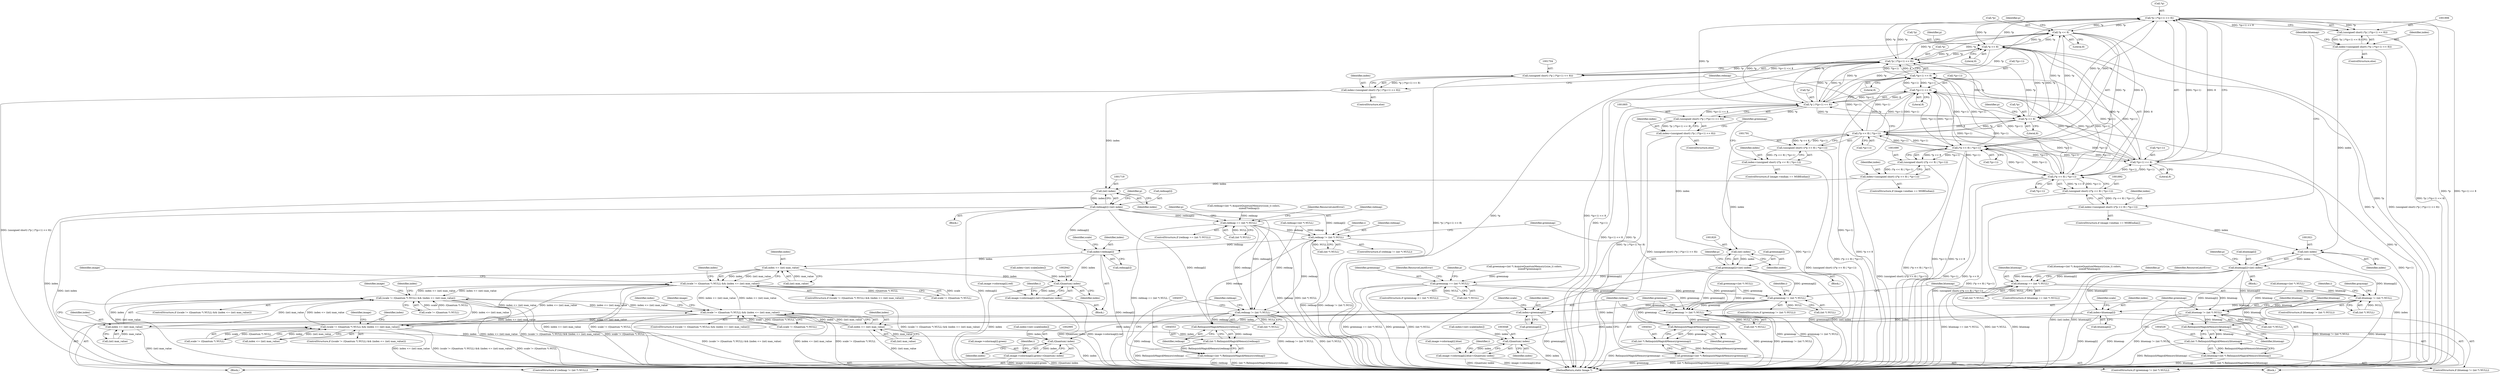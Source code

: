 digraph "0_ImageMagick_f6e9d0d9955e85bdd7540b251cd50d598dacc5e6_8@pointer" {
"1001907" [label="(Call,*p | (*(p+1) << 8))"];
"1001692" [label="(Call,*p << 8)"];
"1001894" [label="(Call,*p << 8)"];
"1001705" [label="(Call,*p | (*(p+1) << 8))"];
"1001793" [label="(Call,*p << 8)"];
"1001907" [label="(Call,*p | (*(p+1) << 8))"];
"1001806" [label="(Call,*p | (*(p+1) << 8))"];
"1001809" [label="(Call,*(p+1) << 8)"];
"1001691" [label="(Call,(*p << 8) | *(p+1))"];
"1001910" [label="(Call,*(p+1) << 8)"];
"1001708" [label="(Call,*(p+1) << 8)"];
"1001792" [label="(Call,(*p << 8) | *(p+1))"];
"1001893" [label="(Call,(*p << 8) | *(p+1))"];
"1001689" [label="(Call,(unsigned short) ((*p << 8) | *(p+1)))"];
"1001687" [label="(Call,index=(unsigned short) ((*p << 8) | *(p+1)))"];
"1001718" [label="(Call,(int) index)"];
"1001714" [label="(Call,redmap[i]=(int) index)"];
"1001658" [label="(Call,redmap == (int *) NULL)"];
"1002892" [label="(Call,redmap != (int *) NULL)"];
"1002909" [label="(Call,index=redmap[i])"];
"1002921" [label="(Call,index <= (int) max_value)"];
"1002915" [label="(Call,(scale != (Quantum *) NULL) && (index <= (int) max_value))"];
"1002968" [label="(Call,(scale != (Quantum *) NULL) && (index <= (int) max_value))"];
"1003021" [label="(Call,(scale != (Quantum *) NULL) && (index <= (int) max_value))"];
"1003074" [label="(Call,(scale != (Quantum *) NULL) && (index <= (int) max_value))"];
"1002941" [label="(Call,(Quantum) index)"];
"1002933" [label="(Call,image->colormap[i].red=(Quantum) index)"];
"1004545" [label="(Call,redmap != (int *) NULL)"];
"1004554" [label="(Call,RelinquishMagickMemory(redmap))"];
"1004552" [label="(Call,(int *) RelinquishMagickMemory(redmap))"];
"1004550" [label="(Call,redmap=(int *) RelinquishMagickMemory(redmap))"];
"1001703" [label="(Call,(unsigned short) (*p | (*(p+1) << 8)))"];
"1001701" [label="(Call,index=(unsigned short) (*p | (*(p+1) << 8)))"];
"1001790" [label="(Call,(unsigned short) ((*p << 8) | *(p+1)))"];
"1001788" [label="(Call,index=(unsigned short) ((*p << 8) | *(p+1)))"];
"1001819" [label="(Call,(int) index)"];
"1001815" [label="(Call,greenmap[i]=(int) index)"];
"1001759" [label="(Call,greenmap == (int *) NULL)"];
"1002945" [label="(Call,greenmap != (int *) NULL)"];
"1002962" [label="(Call,index=greenmap[i])"];
"1002974" [label="(Call,index <= (int) max_value)"];
"1002994" [label="(Call,(Quantum) index)"];
"1002986" [label="(Call,image->colormap[i].green=(Quantum) index)"];
"1004533" [label="(Call,greenmap != (int *) NULL)"];
"1004542" [label="(Call,RelinquishMagickMemory(greenmap))"];
"1004540" [label="(Call,(int *) RelinquishMagickMemory(greenmap))"];
"1004538" [label="(Call,greenmap=(int *) RelinquishMagickMemory(greenmap))"];
"1001804" [label="(Call,(unsigned short) (*p | (*(p+1) << 8)))"];
"1001802" [label="(Call,index=(unsigned short) (*p | (*(p+1) << 8)))"];
"1001891" [label="(Call,(unsigned short) ((*p << 8) | *(p+1)))"];
"1001889" [label="(Call,index=(unsigned short) ((*p << 8) | *(p+1)))"];
"1001920" [label="(Call,(int) index)"];
"1001916" [label="(Call,bluemap[i]=(int) index)"];
"1001860" [label="(Call,bluemap == (int *) NULL)"];
"1002998" [label="(Call,bluemap != (int *) NULL)"];
"1003015" [label="(Call,index=bluemap[i])"];
"1003027" [label="(Call,index <= (int) max_value)"];
"1003047" [label="(Call,(Quantum) index)"];
"1003039" [label="(Call,image->colormap[i].blue=(Quantum) index)"];
"1004521" [label="(Call,bluemap != (int *) NULL)"];
"1004530" [label="(Call,RelinquishMagickMemory(bluemap))"];
"1004528" [label="(Call,(int *) RelinquishMagickMemory(bluemap))"];
"1004526" [label="(Call,bluemap=(int *) RelinquishMagickMemory(bluemap))"];
"1001905" [label="(Call,(unsigned short) (*p | (*(p+1) << 8)))"];
"1001903" [label="(Call,index=(unsigned short) (*p | (*(p+1) << 8)))"];
"1004538" [label="(Call,greenmap=(int *) RelinquishMagickMemory(greenmap))"];
"1001667" [label="(Identifier,p)"];
"1001821" [label="(Identifier,index)"];
"1004532" [label="(ControlStructure,if (greenmap != (int *) NULL))"];
"1001866" [label="(Identifier,ResourceLimitError)"];
"1003029" [label="(Call,(int) max_value)"];
"1001916" [label="(Call,bluemap[i]=(int) index)"];
"1002923" [label="(Call,(int) max_value)"];
"1001702" [label="(Identifier,index)"];
"1000373" [label="(Call,redmap=(int *) NULL)"];
"1001902" [label="(ControlStructure,else)"];
"1001700" [label="(ControlStructure,else)"];
"1003039" [label="(Call,image->colormap[i].blue=(Quantum) index)"];
"1001891" [label="(Call,(unsigned short) ((*p << 8) | *(p+1)))"];
"1002927" [label="(Identifier,index)"];
"1003020" [label="(ControlStructure,if ((scale != (Quantum *) NULL) && (index <= (int) max_value)))"];
"1004550" [label="(Call,redmap=(int *) RelinquishMagickMemory(redmap))"];
"1003096" [label="(Identifier,image)"];
"1004551" [label="(Identifier,redmap)"];
"1001691" [label="(Call,(*p << 8) | *(p+1))"];
"1001802" [label="(Call,index=(unsigned short) (*p | (*(p+1) << 8)))"];
"1001781" [label="(Block,)"];
"1002910" [label="(Identifier,index)"];
"1003074" [label="(Call,(scale != (Quantum *) NULL) && (index <= (int) max_value))"];
"1001692" [label="(Call,*p << 8)"];
"1001657" [label="(ControlStructure,if (redmap == (int *) NULL))"];
"1002946" [label="(Identifier,greenmap)"];
"1001823" [label="(Identifier,p)"];
"1001922" [label="(Identifier,index)"];
"1001893" [label="(Call,(*p << 8) | *(p+1))"];
"1002916" [label="(Call,scale != (Quantum *) NULL)"];
"1003075" [label="(Call,scale != (Quantum *) NULL)"];
"1003005" [label="(Identifier,i)"];
"1002892" [label="(Call,redmap != (int *) NULL)"];
"1001904" [label="(Identifier,index)"];
"1002961" [label="(Block,)"];
"1001804" [label="(Call,(unsigned short) (*p | (*(p+1) << 8)))"];
"1001759" [label="(Call,greenmap == (int *) NULL)"];
"1004533" [label="(Call,greenmap != (int *) NULL)"];
"1004526" [label="(Call,bluemap=(int *) RelinquishMagickMemory(bluemap))"];
"1002968" [label="(Call,(scale != (Quantum *) NULL) && (index <= (int) max_value))"];
"1001806" [label="(Call,*p | (*(p+1) << 8))"];
"1001696" [label="(Call,*(p+1))"];
"1001793" [label="(Call,*p << 8)"];
"1002975" [label="(Identifier,index)"];
"1003047" [label="(Call,(Quantum) index)"];
"1001687" [label="(Call,index=(unsigned short) ((*p << 8) | *(p+1)))"];
"1002908" [label="(Block,)"];
"1001819" [label="(Call,(int) index)"];
"1001698" [label="(Identifier,p)"];
"1003021" [label="(Call,(scale != (Quantum *) NULL) && (index <= (int) max_value))"];
"1002998" [label="(Call,bluemap != (int *) NULL)"];
"1001761" [label="(Call,(int *) NULL)"];
"1002922" [label="(Identifier,index)"];
"1001883" [label="(ControlStructure,if (image->endian == MSBEndian))"];
"1001646" [label="(Call,redmap=(int *) AcquireQuantumMemory((size_t) colors,\n              sizeof(*redmap)))"];
"1004546" [label="(Identifier,redmap)"];
"1003043" [label="(Identifier,image)"];
"1001917" [label="(Call,bluemap[i])"];
"1003023" [label="(Identifier,scale)"];
"1001715" [label="(Call,redmap[i])"];
"1004520" [label="(ControlStructure,if (bluemap != (int *) NULL))"];
"1001688" [label="(Identifier,index)"];
"1004543" [label="(Identifier,greenmap)"];
"1001794" [label="(Call,*p)"];
"1002915" [label="(Call,(scale != (Quantum *) NULL) && (index <= (int) max_value))"];
"1001747" [label="(Call,greenmap=(int *) AcquireQuantumMemory((size_t) colors,\n              sizeof(*greenmap)))"];
"1001862" [label="(Call,(int *) NULL)"];
"1003040" [label="(Call,image->colormap[i].blue)"];
"1004523" [label="(Call,(int *) NULL)"];
"1002960" [label="(Identifier,i)"];
"1002969" [label="(Call,scale != (Quantum *) NULL)"];
"1002945" [label="(Call,greenmap != (int *) NULL)"];
"1001789" [label="(Identifier,index)"];
"1001918" [label="(Identifier,bluemap)"];
"1001895" [label="(Call,*p)"];
"1001658" [label="(Call,redmap == (int *) NULL)"];
"1000383" [label="(Call,bluemap=(int *) NULL)"];
"1002994" [label="(Call,(Quantum) index)"];
"1002894" [label="(Call,(int *) NULL)"];
"1002917" [label="(Identifier,scale)"];
"1001718" [label="(Call,(int) index)"];
"1001701" [label="(Call,index=(unsigned short) (*p | (*(p+1) << 8)))"];
"1002979" [label="(Call,index=(int) scale[index])"];
"1004534" [label="(Identifier,greenmap)"];
"1001807" [label="(Call,*p)"];
"1002899" [label="(Identifier,i)"];
"1001790" [label="(Call,(unsigned short) ((*p << 8) | *(p+1)))"];
"1001889" [label="(Call,index=(unsigned short) ((*p << 8) | *(p+1)))"];
"1004528" [label="(Call,(int *) RelinquishMagickMemory(bluemap))"];
"1001900" [label="(Identifier,p)"];
"1001760" [label="(Identifier,greenmap)"];
"1002891" [label="(ControlStructure,if (redmap != (int *) NULL))"];
"1002987" [label="(Call,image->colormap[i].green)"];
"1002964" [label="(Call,greenmap[i])"];
"1003000" [label="(Call,(int *) NULL)"];
"1004552" [label="(Call,(int *) RelinquishMagickMemory(redmap))"];
"1003022" [label="(Call,scale != (Quantum *) NULL)"];
"1001809" [label="(Call,*(p+1) << 8)"];
"1004547" [label="(Call,(int *) NULL)"];
"1001860" [label="(Call,bluemap == (int *) NULL)"];
"1004535" [label="(Call,(int *) NULL)"];
"1002947" [label="(Call,(int *) NULL)"];
"1001708" [label="(Call,*(p+1) << 8)"];
"1003028" [label="(Identifier,index)"];
"1001797" [label="(Call,*(p+1))"];
"1001861" [label="(Identifier,bluemap)"];
"1001848" [label="(Call,bluemap=(int *) AcquireQuantumMemory((size_t) colors,\n              sizeof(*bluemap)))"];
"1001915" [label="(Literal,8)"];
"1002976" [label="(Call,(int) max_value)"];
"1001803" [label="(Identifier,index)"];
"1001765" [label="(Identifier,ResourceLimitError)"];
"1002943" [label="(Identifier,index)"];
"1001664" [label="(Identifier,ResourceLimitError)"];
"1001817" [label="(Identifier,greenmap)"];
"1003052" [label="(Identifier,graymap)"];
"1002937" [label="(Identifier,image)"];
"1003080" [label="(Call,index <= (int) max_value)"];
"1003033" [label="(Identifier,index)"];
"1001796" [label="(Literal,8)"];
"1001859" [label="(ControlStructure,if (bluemap == (int *) NULL))"];
"1001898" [label="(Call,*(p+1))"];
"1001924" [label="(Identifier,p)"];
"1001758" [label="(ControlStructure,if (greenmap == (int *) NULL))"];
"1001714" [label="(Call,redmap[i]=(int) index)"];
"1001792" [label="(Call,(*p << 8) | *(p+1))"];
"1002963" [label="(Identifier,index)"];
"1001660" [label="(Call,(int *) NULL)"];
"1001903" [label="(Call,index=(unsigned short) (*p | (*(p+1) << 8)))"];
"1002967" [label="(ControlStructure,if ((scale != (Quantum *) NULL) && (index <= (int) max_value)))"];
"1002980" [label="(Identifier,index)"];
"1001882" [label="(Block,)"];
"1004554" [label="(Call,RelinquishMagickMemory(redmap))"];
"1004539" [label="(Identifier,greenmap)"];
"1001905" [label="(Call,(unsigned short) (*p | (*(p+1) << 8)))"];
"1004521" [label="(Call,bluemap != (int *) NULL)"];
"1001869" [label="(Identifier,p)"];
"1001816" [label="(Call,greenmap[i])"];
"1003027" [label="(Call,index <= (int) max_value)"];
"1001782" [label="(ControlStructure,if (image->endian == MSBEndian))"];
"1004540" [label="(Call,(int *) RelinquishMagickMemory(greenmap))"];
"1002893" [label="(Identifier,redmap)"];
"1002934" [label="(Call,image->colormap[i].red)"];
"1001705" [label="(Call,*p | (*(p+1) << 8))"];
"1001695" [label="(Literal,8)"];
"1001799" [label="(Identifier,p)"];
"1004522" [label="(Identifier,bluemap)"];
"1001890" [label="(Identifier,index)"];
"1003016" [label="(Identifier,index)"];
"1002997" [label="(ControlStructure,if (bluemap != (int *) NULL))"];
"1001810" [label="(Call,*(p+1))"];
"1001908" [label="(Call,*p)"];
"1002999" [label="(Identifier,bluemap)"];
"1004563" [label="(MethodReturn,static Image *)"];
"1001713" [label="(Literal,8)"];
"1001815" [label="(Call,greenmap[i]=(int) index)"];
"1004542" [label="(Call,RelinquishMagickMemory(greenmap))"];
"1003049" [label="(Identifier,index)"];
"1002914" [label="(ControlStructure,if ((scale != (Quantum *) NULL) && (index <= (int) max_value)))"];
"1002933" [label="(Call,image->colormap[i].red=(Quantum) index)"];
"1001706" [label="(Call,*p)"];
"1001689" [label="(Call,(unsigned short) ((*p << 8) | *(p+1)))"];
"1002986" [label="(Call,image->colormap[i].green=(Quantum) index)"];
"1002911" [label="(Call,redmap[i])"];
"1003073" [label="(ControlStructure,if ((scale != (Quantum *) NULL) && (index <= (int) max_value)))"];
"1001814" [label="(Literal,8)"];
"1001709" [label="(Call,*(p+1))"];
"1004545" [label="(Call,redmap != (int *) NULL)"];
"1002990" [label="(Identifier,image)"];
"1001897" [label="(Literal,8)"];
"1003017" [label="(Call,bluemap[i])"];
"1002921" [label="(Call,index <= (int) max_value)"];
"1001894" [label="(Call,*p << 8)"];
"1002909" [label="(Call,index=redmap[i])"];
"1001768" [label="(Identifier,p)"];
"1002944" [label="(ControlStructure,if (greenmap != (int *) NULL))"];
"1001920" [label="(Call,(int) index)"];
"1002952" [label="(Identifier,i)"];
"1000378" [label="(Call,greenmap=(int *) NULL)"];
"1001703" [label="(Call,(unsigned short) (*p | (*(p+1) << 8)))"];
"1001659" [label="(Identifier,redmap)"];
"1001910" [label="(Call,*(p+1) << 8)"];
"1001722" [label="(Identifier,p)"];
"1004555" [label="(Identifier,redmap)"];
"1001681" [label="(ControlStructure,if (image->endian == MSBEndian))"];
"1002974" [label="(Call,index <= (int) max_value)"];
"1002996" [label="(Identifier,index)"];
"1003086" [label="(Identifier,index)"];
"1002970" [label="(Identifier,scale)"];
"1001788" [label="(Call,index=(unsigned short) ((*p << 8) | *(p+1)))"];
"1002962" [label="(Call,index=greenmap[i])"];
"1003032" [label="(Call,index=(int) scale[index])"];
"1004530" [label="(Call,RelinquishMagickMemory(bluemap))"];
"1001907" [label="(Call,*p | (*(p+1) << 8))"];
"1001693" [label="(Call,*p)"];
"1004544" [label="(ControlStructure,if (redmap != (int *) NULL))"];
"1003015" [label="(Call,index=bluemap[i])"];
"1002926" [label="(Call,index=(int) scale[index])"];
"1003013" [label="(Identifier,i)"];
"1003014" [label="(Block,)"];
"1001801" [label="(ControlStructure,else)"];
"1001720" [label="(Identifier,index)"];
"1001680" [label="(Block,)"];
"1004527" [label="(Identifier,bluemap)"];
"1001716" [label="(Identifier,redmap)"];
"1001911" [label="(Call,*(p+1))"];
"1004531" [label="(Identifier,bluemap)"];
"1002941" [label="(Call,(Quantum) index)"];
"1002907" [label="(Identifier,i)"];
"1001907" -> "1001905"  [label="AST: "];
"1001907" -> "1001910"  [label="CFG: "];
"1001908" -> "1001907"  [label="AST: "];
"1001910" -> "1001907"  [label="AST: "];
"1001905" -> "1001907"  [label="CFG: "];
"1001907" -> "1004563"  [label="DDG: *p"];
"1001907" -> "1004563"  [label="DDG: *(p+1) << 8"];
"1001907" -> "1001692"  [label="DDG: *p"];
"1001907" -> "1001705"  [label="DDG: *p"];
"1001907" -> "1001793"  [label="DDG: *p"];
"1001907" -> "1001806"  [label="DDG: *p"];
"1001907" -> "1001894"  [label="DDG: *p"];
"1001907" -> "1001905"  [label="DDG: *p"];
"1001907" -> "1001905"  [label="DDG: *(p+1) << 8"];
"1001692" -> "1001907"  [label="DDG: *p"];
"1001894" -> "1001907"  [label="DDG: *p"];
"1001705" -> "1001907"  [label="DDG: *p"];
"1001793" -> "1001907"  [label="DDG: *p"];
"1001806" -> "1001907"  [label="DDG: *p"];
"1001910" -> "1001907"  [label="DDG: *(p+1)"];
"1001910" -> "1001907"  [label="DDG: 8"];
"1001692" -> "1001691"  [label="AST: "];
"1001692" -> "1001695"  [label="CFG: "];
"1001693" -> "1001692"  [label="AST: "];
"1001695" -> "1001692"  [label="AST: "];
"1001698" -> "1001692"  [label="CFG: "];
"1001692" -> "1004563"  [label="DDG: *p"];
"1001692" -> "1001691"  [label="DDG: *p"];
"1001692" -> "1001691"  [label="DDG: 8"];
"1001894" -> "1001692"  [label="DDG: *p"];
"1001705" -> "1001692"  [label="DDG: *p"];
"1001793" -> "1001692"  [label="DDG: *p"];
"1001806" -> "1001692"  [label="DDG: *p"];
"1001692" -> "1001705"  [label="DDG: *p"];
"1001692" -> "1001793"  [label="DDG: *p"];
"1001692" -> "1001806"  [label="DDG: *p"];
"1001692" -> "1001894"  [label="DDG: *p"];
"1001894" -> "1001893"  [label="AST: "];
"1001894" -> "1001897"  [label="CFG: "];
"1001895" -> "1001894"  [label="AST: "];
"1001897" -> "1001894"  [label="AST: "];
"1001900" -> "1001894"  [label="CFG: "];
"1001894" -> "1004563"  [label="DDG: *p"];
"1001894" -> "1001705"  [label="DDG: *p"];
"1001894" -> "1001793"  [label="DDG: *p"];
"1001894" -> "1001806"  [label="DDG: *p"];
"1001894" -> "1001893"  [label="DDG: *p"];
"1001894" -> "1001893"  [label="DDG: 8"];
"1001705" -> "1001894"  [label="DDG: *p"];
"1001793" -> "1001894"  [label="DDG: *p"];
"1001806" -> "1001894"  [label="DDG: *p"];
"1001705" -> "1001703"  [label="AST: "];
"1001705" -> "1001708"  [label="CFG: "];
"1001706" -> "1001705"  [label="AST: "];
"1001708" -> "1001705"  [label="AST: "];
"1001703" -> "1001705"  [label="CFG: "];
"1001705" -> "1004563"  [label="DDG: *(p+1) << 8"];
"1001705" -> "1004563"  [label="DDG: *p"];
"1001705" -> "1001703"  [label="DDG: *p"];
"1001705" -> "1001703"  [label="DDG: *(p+1) << 8"];
"1001793" -> "1001705"  [label="DDG: *p"];
"1001806" -> "1001705"  [label="DDG: *p"];
"1001708" -> "1001705"  [label="DDG: *(p+1)"];
"1001708" -> "1001705"  [label="DDG: 8"];
"1001705" -> "1001793"  [label="DDG: *p"];
"1001705" -> "1001806"  [label="DDG: *p"];
"1001793" -> "1001792"  [label="AST: "];
"1001793" -> "1001796"  [label="CFG: "];
"1001794" -> "1001793"  [label="AST: "];
"1001796" -> "1001793"  [label="AST: "];
"1001799" -> "1001793"  [label="CFG: "];
"1001793" -> "1004563"  [label="DDG: *p"];
"1001793" -> "1001792"  [label="DDG: *p"];
"1001793" -> "1001792"  [label="DDG: 8"];
"1001806" -> "1001793"  [label="DDG: *p"];
"1001793" -> "1001806"  [label="DDG: *p"];
"1001806" -> "1001804"  [label="AST: "];
"1001806" -> "1001809"  [label="CFG: "];
"1001807" -> "1001806"  [label="AST: "];
"1001809" -> "1001806"  [label="AST: "];
"1001804" -> "1001806"  [label="CFG: "];
"1001806" -> "1004563"  [label="DDG: *(p+1) << 8"];
"1001806" -> "1004563"  [label="DDG: *p"];
"1001806" -> "1001804"  [label="DDG: *p"];
"1001806" -> "1001804"  [label="DDG: *(p+1) << 8"];
"1001809" -> "1001806"  [label="DDG: *(p+1)"];
"1001809" -> "1001806"  [label="DDG: 8"];
"1001809" -> "1001814"  [label="CFG: "];
"1001810" -> "1001809"  [label="AST: "];
"1001814" -> "1001809"  [label="AST: "];
"1001809" -> "1004563"  [label="DDG: *(p+1)"];
"1001809" -> "1001691"  [label="DDG: *(p+1)"];
"1001809" -> "1001708"  [label="DDG: *(p+1)"];
"1001809" -> "1001792"  [label="DDG: *(p+1)"];
"1001691" -> "1001809"  [label="DDG: *(p+1)"];
"1001910" -> "1001809"  [label="DDG: *(p+1)"];
"1001708" -> "1001809"  [label="DDG: *(p+1)"];
"1001792" -> "1001809"  [label="DDG: *(p+1)"];
"1001893" -> "1001809"  [label="DDG: *(p+1)"];
"1001809" -> "1001893"  [label="DDG: *(p+1)"];
"1001809" -> "1001910"  [label="DDG: *(p+1)"];
"1001691" -> "1001689"  [label="AST: "];
"1001691" -> "1001696"  [label="CFG: "];
"1001696" -> "1001691"  [label="AST: "];
"1001689" -> "1001691"  [label="CFG: "];
"1001691" -> "1004563"  [label="DDG: *(p+1)"];
"1001691" -> "1004563"  [label="DDG: *p << 8"];
"1001691" -> "1001689"  [label="DDG: *p << 8"];
"1001691" -> "1001689"  [label="DDG: *(p+1)"];
"1001910" -> "1001691"  [label="DDG: *(p+1)"];
"1001708" -> "1001691"  [label="DDG: *(p+1)"];
"1001792" -> "1001691"  [label="DDG: *(p+1)"];
"1001893" -> "1001691"  [label="DDG: *(p+1)"];
"1001691" -> "1001708"  [label="DDG: *(p+1)"];
"1001691" -> "1001792"  [label="DDG: *(p+1)"];
"1001691" -> "1001893"  [label="DDG: *(p+1)"];
"1001691" -> "1001910"  [label="DDG: *(p+1)"];
"1001910" -> "1001915"  [label="CFG: "];
"1001911" -> "1001910"  [label="AST: "];
"1001915" -> "1001910"  [label="AST: "];
"1001910" -> "1004563"  [label="DDG: *(p+1)"];
"1001910" -> "1001708"  [label="DDG: *(p+1)"];
"1001910" -> "1001792"  [label="DDG: *(p+1)"];
"1001910" -> "1001893"  [label="DDG: *(p+1)"];
"1001708" -> "1001910"  [label="DDG: *(p+1)"];
"1001792" -> "1001910"  [label="DDG: *(p+1)"];
"1001893" -> "1001910"  [label="DDG: *(p+1)"];
"1001708" -> "1001713"  [label="CFG: "];
"1001709" -> "1001708"  [label="AST: "];
"1001713" -> "1001708"  [label="AST: "];
"1001708" -> "1004563"  [label="DDG: *(p+1)"];
"1001792" -> "1001708"  [label="DDG: *(p+1)"];
"1001893" -> "1001708"  [label="DDG: *(p+1)"];
"1001708" -> "1001792"  [label="DDG: *(p+1)"];
"1001708" -> "1001893"  [label="DDG: *(p+1)"];
"1001792" -> "1001790"  [label="AST: "];
"1001792" -> "1001797"  [label="CFG: "];
"1001797" -> "1001792"  [label="AST: "];
"1001790" -> "1001792"  [label="CFG: "];
"1001792" -> "1004563"  [label="DDG: *(p+1)"];
"1001792" -> "1004563"  [label="DDG: *p << 8"];
"1001792" -> "1001790"  [label="DDG: *p << 8"];
"1001792" -> "1001790"  [label="DDG: *(p+1)"];
"1001893" -> "1001792"  [label="DDG: *(p+1)"];
"1001792" -> "1001893"  [label="DDG: *(p+1)"];
"1001893" -> "1001891"  [label="AST: "];
"1001893" -> "1001898"  [label="CFG: "];
"1001898" -> "1001893"  [label="AST: "];
"1001891" -> "1001893"  [label="CFG: "];
"1001893" -> "1004563"  [label="DDG: *p << 8"];
"1001893" -> "1004563"  [label="DDG: *(p+1)"];
"1001893" -> "1001891"  [label="DDG: *p << 8"];
"1001893" -> "1001891"  [label="DDG: *(p+1)"];
"1001689" -> "1001687"  [label="AST: "];
"1001690" -> "1001689"  [label="AST: "];
"1001687" -> "1001689"  [label="CFG: "];
"1001689" -> "1004563"  [label="DDG: (*p << 8) | *(p+1)"];
"1001689" -> "1001687"  [label="DDG: (*p << 8) | *(p+1)"];
"1001687" -> "1001681"  [label="AST: "];
"1001688" -> "1001687"  [label="AST: "];
"1001716" -> "1001687"  [label="CFG: "];
"1001687" -> "1004563"  [label="DDG: (unsigned short) ((*p << 8) | *(p+1))"];
"1001687" -> "1001718"  [label="DDG: index"];
"1001718" -> "1001714"  [label="AST: "];
"1001718" -> "1001720"  [label="CFG: "];
"1001719" -> "1001718"  [label="AST: "];
"1001720" -> "1001718"  [label="AST: "];
"1001714" -> "1001718"  [label="CFG: "];
"1001718" -> "1004563"  [label="DDG: index"];
"1001718" -> "1001714"  [label="DDG: index"];
"1001701" -> "1001718"  [label="DDG: index"];
"1001714" -> "1001680"  [label="AST: "];
"1001715" -> "1001714"  [label="AST: "];
"1001722" -> "1001714"  [label="CFG: "];
"1001714" -> "1004563"  [label="DDG: (int) index"];
"1001714" -> "1004563"  [label="DDG: redmap[i]"];
"1001714" -> "1001658"  [label="DDG: redmap[i]"];
"1001714" -> "1002892"  [label="DDG: redmap[i]"];
"1001714" -> "1002909"  [label="DDG: redmap[i]"];
"1001714" -> "1004545"  [label="DDG: redmap[i]"];
"1001714" -> "1004554"  [label="DDG: redmap[i]"];
"1001658" -> "1001657"  [label="AST: "];
"1001658" -> "1001660"  [label="CFG: "];
"1001659" -> "1001658"  [label="AST: "];
"1001660" -> "1001658"  [label="AST: "];
"1001664" -> "1001658"  [label="CFG: "];
"1001667" -> "1001658"  [label="CFG: "];
"1001658" -> "1004563"  [label="DDG: (int *) NULL"];
"1001658" -> "1004563"  [label="DDG: redmap == (int *) NULL"];
"1001658" -> "1004563"  [label="DDG: redmap"];
"1001646" -> "1001658"  [label="DDG: redmap"];
"1001660" -> "1001658"  [label="DDG: NULL"];
"1001658" -> "1002892"  [label="DDG: redmap"];
"1001658" -> "1004545"  [label="DDG: redmap"];
"1002892" -> "1002891"  [label="AST: "];
"1002892" -> "1002894"  [label="CFG: "];
"1002893" -> "1002892"  [label="AST: "];
"1002894" -> "1002892"  [label="AST: "];
"1002899" -> "1002892"  [label="CFG: "];
"1002946" -> "1002892"  [label="CFG: "];
"1002892" -> "1004563"  [label="DDG: redmap != (int *) NULL"];
"1002892" -> "1004563"  [label="DDG: redmap"];
"1000373" -> "1002892"  [label="DDG: redmap"];
"1002894" -> "1002892"  [label="DDG: NULL"];
"1002892" -> "1002909"  [label="DDG: redmap"];
"1002892" -> "1004545"  [label="DDG: redmap"];
"1002892" -> "1004554"  [label="DDG: redmap"];
"1002909" -> "1002908"  [label="AST: "];
"1002909" -> "1002911"  [label="CFG: "];
"1002910" -> "1002909"  [label="AST: "];
"1002911" -> "1002909"  [label="AST: "];
"1002917" -> "1002909"  [label="CFG: "];
"1002909" -> "1004563"  [label="DDG: redmap[i]"];
"1002909" -> "1002921"  [label="DDG: index"];
"1002909" -> "1002941"  [label="DDG: index"];
"1002921" -> "1002915"  [label="AST: "];
"1002921" -> "1002923"  [label="CFG: "];
"1002922" -> "1002921"  [label="AST: "];
"1002923" -> "1002921"  [label="AST: "];
"1002915" -> "1002921"  [label="CFG: "];
"1002921" -> "1004563"  [label="DDG: (int) max_value"];
"1002921" -> "1002915"  [label="DDG: index"];
"1002921" -> "1002915"  [label="DDG: (int) max_value"];
"1002923" -> "1002921"  [label="DDG: max_value"];
"1002921" -> "1002941"  [label="DDG: index"];
"1002915" -> "1002914"  [label="AST: "];
"1002915" -> "1002916"  [label="CFG: "];
"1002916" -> "1002915"  [label="AST: "];
"1002927" -> "1002915"  [label="CFG: "];
"1002937" -> "1002915"  [label="CFG: "];
"1002915" -> "1004563"  [label="DDG: (scale != (Quantum *) NULL) && (index <= (int) max_value)"];
"1002915" -> "1004563"  [label="DDG: index <= (int) max_value"];
"1002915" -> "1004563"  [label="DDG: scale != (Quantum *) NULL"];
"1002916" -> "1002915"  [label="DDG: scale"];
"1002916" -> "1002915"  [label="DDG: (Quantum *) NULL"];
"1003074" -> "1002915"  [label="DDG: index <= (int) max_value"];
"1002968" -> "1002915"  [label="DDG: index <= (int) max_value"];
"1003021" -> "1002915"  [label="DDG: index <= (int) max_value"];
"1002915" -> "1002968"  [label="DDG: index <= (int) max_value"];
"1002915" -> "1003021"  [label="DDG: index <= (int) max_value"];
"1002915" -> "1003074"  [label="DDG: index <= (int) max_value"];
"1002968" -> "1002967"  [label="AST: "];
"1002968" -> "1002969"  [label="CFG: "];
"1002968" -> "1002974"  [label="CFG: "];
"1002969" -> "1002968"  [label="AST: "];
"1002974" -> "1002968"  [label="AST: "];
"1002980" -> "1002968"  [label="CFG: "];
"1002990" -> "1002968"  [label="CFG: "];
"1002968" -> "1004563"  [label="DDG: scale != (Quantum *) NULL"];
"1002968" -> "1004563"  [label="DDG: index <= (int) max_value"];
"1002968" -> "1004563"  [label="DDG: (scale != (Quantum *) NULL) && (index <= (int) max_value)"];
"1002969" -> "1002968"  [label="DDG: scale"];
"1002969" -> "1002968"  [label="DDG: (Quantum *) NULL"];
"1003074" -> "1002968"  [label="DDG: index <= (int) max_value"];
"1003021" -> "1002968"  [label="DDG: index <= (int) max_value"];
"1002974" -> "1002968"  [label="DDG: index"];
"1002974" -> "1002968"  [label="DDG: (int) max_value"];
"1002968" -> "1003021"  [label="DDG: index <= (int) max_value"];
"1002968" -> "1003074"  [label="DDG: index <= (int) max_value"];
"1003021" -> "1003020"  [label="AST: "];
"1003021" -> "1003022"  [label="CFG: "];
"1003021" -> "1003027"  [label="CFG: "];
"1003022" -> "1003021"  [label="AST: "];
"1003027" -> "1003021"  [label="AST: "];
"1003033" -> "1003021"  [label="CFG: "];
"1003043" -> "1003021"  [label="CFG: "];
"1003021" -> "1004563"  [label="DDG: (scale != (Quantum *) NULL) && (index <= (int) max_value)"];
"1003021" -> "1004563"  [label="DDG: scale != (Quantum *) NULL"];
"1003021" -> "1004563"  [label="DDG: index <= (int) max_value"];
"1003022" -> "1003021"  [label="DDG: scale"];
"1003022" -> "1003021"  [label="DDG: (Quantum *) NULL"];
"1003074" -> "1003021"  [label="DDG: index <= (int) max_value"];
"1003027" -> "1003021"  [label="DDG: index"];
"1003027" -> "1003021"  [label="DDG: (int) max_value"];
"1003021" -> "1003074"  [label="DDG: index <= (int) max_value"];
"1003074" -> "1003073"  [label="AST: "];
"1003074" -> "1003075"  [label="CFG: "];
"1003074" -> "1003080"  [label="CFG: "];
"1003075" -> "1003074"  [label="AST: "];
"1003080" -> "1003074"  [label="AST: "];
"1003086" -> "1003074"  [label="CFG: "];
"1003096" -> "1003074"  [label="CFG: "];
"1003074" -> "1004563"  [label="DDG: scale != (Quantum *) NULL"];
"1003074" -> "1004563"  [label="DDG: index <= (int) max_value"];
"1003074" -> "1004563"  [label="DDG: (scale != (Quantum *) NULL) && (index <= (int) max_value)"];
"1003075" -> "1003074"  [label="DDG: scale"];
"1003075" -> "1003074"  [label="DDG: (Quantum *) NULL"];
"1003080" -> "1003074"  [label="DDG: index"];
"1003080" -> "1003074"  [label="DDG: (int) max_value"];
"1002941" -> "1002933"  [label="AST: "];
"1002941" -> "1002943"  [label="CFG: "];
"1002942" -> "1002941"  [label="AST: "];
"1002943" -> "1002941"  [label="AST: "];
"1002933" -> "1002941"  [label="CFG: "];
"1002941" -> "1004563"  [label="DDG: index"];
"1002941" -> "1002933"  [label="DDG: index"];
"1002926" -> "1002941"  [label="DDG: index"];
"1002933" -> "1002908"  [label="AST: "];
"1002934" -> "1002933"  [label="AST: "];
"1002907" -> "1002933"  [label="CFG: "];
"1002933" -> "1004563"  [label="DDG: image->colormap[i].red"];
"1002933" -> "1004563"  [label="DDG: (Quantum) index"];
"1004545" -> "1004544"  [label="AST: "];
"1004545" -> "1004547"  [label="CFG: "];
"1004546" -> "1004545"  [label="AST: "];
"1004547" -> "1004545"  [label="AST: "];
"1004551" -> "1004545"  [label="CFG: "];
"1004557" -> "1004545"  [label="CFG: "];
"1004545" -> "1004563"  [label="DDG: redmap != (int *) NULL"];
"1004545" -> "1004563"  [label="DDG: (int *) NULL"];
"1004545" -> "1004563"  [label="DDG: redmap"];
"1000373" -> "1004545"  [label="DDG: redmap"];
"1004547" -> "1004545"  [label="DDG: NULL"];
"1004545" -> "1004554"  [label="DDG: redmap"];
"1004554" -> "1004552"  [label="AST: "];
"1004554" -> "1004555"  [label="CFG: "];
"1004555" -> "1004554"  [label="AST: "];
"1004552" -> "1004554"  [label="CFG: "];
"1004554" -> "1004552"  [label="DDG: redmap"];
"1004552" -> "1004550"  [label="AST: "];
"1004553" -> "1004552"  [label="AST: "];
"1004550" -> "1004552"  [label="CFG: "];
"1004552" -> "1004563"  [label="DDG: RelinquishMagickMemory(redmap)"];
"1004552" -> "1004550"  [label="DDG: RelinquishMagickMemory(redmap)"];
"1004550" -> "1004544"  [label="AST: "];
"1004551" -> "1004550"  [label="AST: "];
"1004557" -> "1004550"  [label="CFG: "];
"1004550" -> "1004563"  [label="DDG: redmap"];
"1004550" -> "1004563"  [label="DDG: (int *) RelinquishMagickMemory(redmap)"];
"1001703" -> "1001701"  [label="AST: "];
"1001704" -> "1001703"  [label="AST: "];
"1001701" -> "1001703"  [label="CFG: "];
"1001703" -> "1004563"  [label="DDG: *p | (*(p+1) << 8)"];
"1001703" -> "1001701"  [label="DDG: *p | (*(p+1) << 8)"];
"1001701" -> "1001700"  [label="AST: "];
"1001702" -> "1001701"  [label="AST: "];
"1001716" -> "1001701"  [label="CFG: "];
"1001701" -> "1004563"  [label="DDG: (unsigned short) (*p | (*(p+1) << 8))"];
"1001790" -> "1001788"  [label="AST: "];
"1001791" -> "1001790"  [label="AST: "];
"1001788" -> "1001790"  [label="CFG: "];
"1001790" -> "1004563"  [label="DDG: (*p << 8) | *(p+1)"];
"1001790" -> "1001788"  [label="DDG: (*p << 8) | *(p+1)"];
"1001788" -> "1001782"  [label="AST: "];
"1001789" -> "1001788"  [label="AST: "];
"1001817" -> "1001788"  [label="CFG: "];
"1001788" -> "1004563"  [label="DDG: (unsigned short) ((*p << 8) | *(p+1))"];
"1001788" -> "1001819"  [label="DDG: index"];
"1001819" -> "1001815"  [label="AST: "];
"1001819" -> "1001821"  [label="CFG: "];
"1001820" -> "1001819"  [label="AST: "];
"1001821" -> "1001819"  [label="AST: "];
"1001815" -> "1001819"  [label="CFG: "];
"1001819" -> "1004563"  [label="DDG: index"];
"1001819" -> "1001815"  [label="DDG: index"];
"1001802" -> "1001819"  [label="DDG: index"];
"1001815" -> "1001781"  [label="AST: "];
"1001816" -> "1001815"  [label="AST: "];
"1001823" -> "1001815"  [label="CFG: "];
"1001815" -> "1004563"  [label="DDG: (int) index"];
"1001815" -> "1004563"  [label="DDG: greenmap[i]"];
"1001815" -> "1001759"  [label="DDG: greenmap[i]"];
"1001815" -> "1002945"  [label="DDG: greenmap[i]"];
"1001815" -> "1002962"  [label="DDG: greenmap[i]"];
"1001815" -> "1004533"  [label="DDG: greenmap[i]"];
"1001815" -> "1004542"  [label="DDG: greenmap[i]"];
"1001759" -> "1001758"  [label="AST: "];
"1001759" -> "1001761"  [label="CFG: "];
"1001760" -> "1001759"  [label="AST: "];
"1001761" -> "1001759"  [label="AST: "];
"1001765" -> "1001759"  [label="CFG: "];
"1001768" -> "1001759"  [label="CFG: "];
"1001759" -> "1004563"  [label="DDG: greenmap == (int *) NULL"];
"1001759" -> "1004563"  [label="DDG: greenmap"];
"1001759" -> "1004563"  [label="DDG: (int *) NULL"];
"1001747" -> "1001759"  [label="DDG: greenmap"];
"1001761" -> "1001759"  [label="DDG: NULL"];
"1001759" -> "1002945"  [label="DDG: greenmap"];
"1001759" -> "1004533"  [label="DDG: greenmap"];
"1002945" -> "1002944"  [label="AST: "];
"1002945" -> "1002947"  [label="CFG: "];
"1002946" -> "1002945"  [label="AST: "];
"1002947" -> "1002945"  [label="AST: "];
"1002952" -> "1002945"  [label="CFG: "];
"1002999" -> "1002945"  [label="CFG: "];
"1002945" -> "1004563"  [label="DDG: greenmap != (int *) NULL"];
"1002945" -> "1004563"  [label="DDG: greenmap"];
"1000378" -> "1002945"  [label="DDG: greenmap"];
"1002947" -> "1002945"  [label="DDG: NULL"];
"1002945" -> "1002962"  [label="DDG: greenmap"];
"1002945" -> "1004533"  [label="DDG: greenmap"];
"1002945" -> "1004542"  [label="DDG: greenmap"];
"1002962" -> "1002961"  [label="AST: "];
"1002962" -> "1002964"  [label="CFG: "];
"1002963" -> "1002962"  [label="AST: "];
"1002964" -> "1002962"  [label="AST: "];
"1002970" -> "1002962"  [label="CFG: "];
"1002962" -> "1004563"  [label="DDG: greenmap[i]"];
"1002962" -> "1002974"  [label="DDG: index"];
"1002962" -> "1002994"  [label="DDG: index"];
"1002974" -> "1002976"  [label="CFG: "];
"1002975" -> "1002974"  [label="AST: "];
"1002976" -> "1002974"  [label="AST: "];
"1002974" -> "1004563"  [label="DDG: (int) max_value"];
"1002976" -> "1002974"  [label="DDG: max_value"];
"1002974" -> "1002994"  [label="DDG: index"];
"1002994" -> "1002986"  [label="AST: "];
"1002994" -> "1002996"  [label="CFG: "];
"1002995" -> "1002994"  [label="AST: "];
"1002996" -> "1002994"  [label="AST: "];
"1002986" -> "1002994"  [label="CFG: "];
"1002994" -> "1004563"  [label="DDG: index"];
"1002994" -> "1002986"  [label="DDG: index"];
"1002979" -> "1002994"  [label="DDG: index"];
"1002986" -> "1002961"  [label="AST: "];
"1002987" -> "1002986"  [label="AST: "];
"1002960" -> "1002986"  [label="CFG: "];
"1002986" -> "1004563"  [label="DDG: (Quantum) index"];
"1002986" -> "1004563"  [label="DDG: image->colormap[i].green"];
"1004533" -> "1004532"  [label="AST: "];
"1004533" -> "1004535"  [label="CFG: "];
"1004534" -> "1004533"  [label="AST: "];
"1004535" -> "1004533"  [label="AST: "];
"1004539" -> "1004533"  [label="CFG: "];
"1004546" -> "1004533"  [label="CFG: "];
"1004533" -> "1004563"  [label="DDG: greenmap != (int *) NULL"];
"1004533" -> "1004563"  [label="DDG: greenmap"];
"1000378" -> "1004533"  [label="DDG: greenmap"];
"1004535" -> "1004533"  [label="DDG: NULL"];
"1004533" -> "1004542"  [label="DDG: greenmap"];
"1004542" -> "1004540"  [label="AST: "];
"1004542" -> "1004543"  [label="CFG: "];
"1004543" -> "1004542"  [label="AST: "];
"1004540" -> "1004542"  [label="CFG: "];
"1004542" -> "1004540"  [label="DDG: greenmap"];
"1004540" -> "1004538"  [label="AST: "];
"1004541" -> "1004540"  [label="AST: "];
"1004538" -> "1004540"  [label="CFG: "];
"1004540" -> "1004563"  [label="DDG: RelinquishMagickMemory(greenmap)"];
"1004540" -> "1004538"  [label="DDG: RelinquishMagickMemory(greenmap)"];
"1004538" -> "1004532"  [label="AST: "];
"1004539" -> "1004538"  [label="AST: "];
"1004546" -> "1004538"  [label="CFG: "];
"1004538" -> "1004563"  [label="DDG: (int *) RelinquishMagickMemory(greenmap)"];
"1004538" -> "1004563"  [label="DDG: greenmap"];
"1001804" -> "1001802"  [label="AST: "];
"1001805" -> "1001804"  [label="AST: "];
"1001802" -> "1001804"  [label="CFG: "];
"1001804" -> "1004563"  [label="DDG: *p | (*(p+1) << 8)"];
"1001804" -> "1001802"  [label="DDG: *p | (*(p+1) << 8)"];
"1001802" -> "1001801"  [label="AST: "];
"1001803" -> "1001802"  [label="AST: "];
"1001817" -> "1001802"  [label="CFG: "];
"1001802" -> "1004563"  [label="DDG: (unsigned short) (*p | (*(p+1) << 8))"];
"1001891" -> "1001889"  [label="AST: "];
"1001892" -> "1001891"  [label="AST: "];
"1001889" -> "1001891"  [label="CFG: "];
"1001891" -> "1004563"  [label="DDG: (*p << 8) | *(p+1)"];
"1001891" -> "1001889"  [label="DDG: (*p << 8) | *(p+1)"];
"1001889" -> "1001883"  [label="AST: "];
"1001890" -> "1001889"  [label="AST: "];
"1001918" -> "1001889"  [label="CFG: "];
"1001889" -> "1004563"  [label="DDG: (unsigned short) ((*p << 8) | *(p+1))"];
"1001889" -> "1001920"  [label="DDG: index"];
"1001920" -> "1001916"  [label="AST: "];
"1001920" -> "1001922"  [label="CFG: "];
"1001921" -> "1001920"  [label="AST: "];
"1001922" -> "1001920"  [label="AST: "];
"1001916" -> "1001920"  [label="CFG: "];
"1001920" -> "1004563"  [label="DDG: index"];
"1001920" -> "1001916"  [label="DDG: index"];
"1001903" -> "1001920"  [label="DDG: index"];
"1001916" -> "1001882"  [label="AST: "];
"1001917" -> "1001916"  [label="AST: "];
"1001924" -> "1001916"  [label="CFG: "];
"1001916" -> "1004563"  [label="DDG: bluemap[i]"];
"1001916" -> "1004563"  [label="DDG: (int) index"];
"1001916" -> "1001860"  [label="DDG: bluemap[i]"];
"1001916" -> "1002998"  [label="DDG: bluemap[i]"];
"1001916" -> "1003015"  [label="DDG: bluemap[i]"];
"1001916" -> "1004521"  [label="DDG: bluemap[i]"];
"1001916" -> "1004530"  [label="DDG: bluemap[i]"];
"1001860" -> "1001859"  [label="AST: "];
"1001860" -> "1001862"  [label="CFG: "];
"1001861" -> "1001860"  [label="AST: "];
"1001862" -> "1001860"  [label="AST: "];
"1001866" -> "1001860"  [label="CFG: "];
"1001869" -> "1001860"  [label="CFG: "];
"1001860" -> "1004563"  [label="DDG: (int *) NULL"];
"1001860" -> "1004563"  [label="DDG: bluemap"];
"1001860" -> "1004563"  [label="DDG: bluemap == (int *) NULL"];
"1001848" -> "1001860"  [label="DDG: bluemap"];
"1001862" -> "1001860"  [label="DDG: NULL"];
"1001860" -> "1002998"  [label="DDG: bluemap"];
"1001860" -> "1004521"  [label="DDG: bluemap"];
"1002998" -> "1002997"  [label="AST: "];
"1002998" -> "1003000"  [label="CFG: "];
"1002999" -> "1002998"  [label="AST: "];
"1003000" -> "1002998"  [label="AST: "];
"1003005" -> "1002998"  [label="CFG: "];
"1003052" -> "1002998"  [label="CFG: "];
"1002998" -> "1004563"  [label="DDG: bluemap != (int *) NULL"];
"1002998" -> "1004563"  [label="DDG: bluemap"];
"1000383" -> "1002998"  [label="DDG: bluemap"];
"1003000" -> "1002998"  [label="DDG: NULL"];
"1002998" -> "1003015"  [label="DDG: bluemap"];
"1002998" -> "1004521"  [label="DDG: bluemap"];
"1002998" -> "1004530"  [label="DDG: bluemap"];
"1003015" -> "1003014"  [label="AST: "];
"1003015" -> "1003017"  [label="CFG: "];
"1003016" -> "1003015"  [label="AST: "];
"1003017" -> "1003015"  [label="AST: "];
"1003023" -> "1003015"  [label="CFG: "];
"1003015" -> "1004563"  [label="DDG: bluemap[i]"];
"1003015" -> "1003027"  [label="DDG: index"];
"1003015" -> "1003047"  [label="DDG: index"];
"1003027" -> "1003029"  [label="CFG: "];
"1003028" -> "1003027"  [label="AST: "];
"1003029" -> "1003027"  [label="AST: "];
"1003027" -> "1004563"  [label="DDG: (int) max_value"];
"1003029" -> "1003027"  [label="DDG: max_value"];
"1003027" -> "1003047"  [label="DDG: index"];
"1003047" -> "1003039"  [label="AST: "];
"1003047" -> "1003049"  [label="CFG: "];
"1003048" -> "1003047"  [label="AST: "];
"1003049" -> "1003047"  [label="AST: "];
"1003039" -> "1003047"  [label="CFG: "];
"1003047" -> "1004563"  [label="DDG: index"];
"1003047" -> "1003039"  [label="DDG: index"];
"1003032" -> "1003047"  [label="DDG: index"];
"1003039" -> "1003014"  [label="AST: "];
"1003040" -> "1003039"  [label="AST: "];
"1003013" -> "1003039"  [label="CFG: "];
"1003039" -> "1004563"  [label="DDG: image->colormap[i].blue"];
"1003039" -> "1004563"  [label="DDG: (Quantum) index"];
"1004521" -> "1004520"  [label="AST: "];
"1004521" -> "1004523"  [label="CFG: "];
"1004522" -> "1004521"  [label="AST: "];
"1004523" -> "1004521"  [label="AST: "];
"1004527" -> "1004521"  [label="CFG: "];
"1004534" -> "1004521"  [label="CFG: "];
"1004521" -> "1004563"  [label="DDG: bluemap"];
"1004521" -> "1004563"  [label="DDG: bluemap != (int *) NULL"];
"1000383" -> "1004521"  [label="DDG: bluemap"];
"1004523" -> "1004521"  [label="DDG: NULL"];
"1004521" -> "1004530"  [label="DDG: bluemap"];
"1004530" -> "1004528"  [label="AST: "];
"1004530" -> "1004531"  [label="CFG: "];
"1004531" -> "1004530"  [label="AST: "];
"1004528" -> "1004530"  [label="CFG: "];
"1004530" -> "1004528"  [label="DDG: bluemap"];
"1004528" -> "1004526"  [label="AST: "];
"1004529" -> "1004528"  [label="AST: "];
"1004526" -> "1004528"  [label="CFG: "];
"1004528" -> "1004563"  [label="DDG: RelinquishMagickMemory(bluemap)"];
"1004528" -> "1004526"  [label="DDG: RelinquishMagickMemory(bluemap)"];
"1004526" -> "1004520"  [label="AST: "];
"1004527" -> "1004526"  [label="AST: "];
"1004534" -> "1004526"  [label="CFG: "];
"1004526" -> "1004563"  [label="DDG: bluemap"];
"1004526" -> "1004563"  [label="DDG: (int *) RelinquishMagickMemory(bluemap)"];
"1001905" -> "1001903"  [label="AST: "];
"1001906" -> "1001905"  [label="AST: "];
"1001903" -> "1001905"  [label="CFG: "];
"1001905" -> "1004563"  [label="DDG: *p | (*(p+1) << 8)"];
"1001905" -> "1001903"  [label="DDG: *p | (*(p+1) << 8)"];
"1001903" -> "1001902"  [label="AST: "];
"1001904" -> "1001903"  [label="AST: "];
"1001918" -> "1001903"  [label="CFG: "];
"1001903" -> "1004563"  [label="DDG: (unsigned short) (*p | (*(p+1) << 8))"];
}
